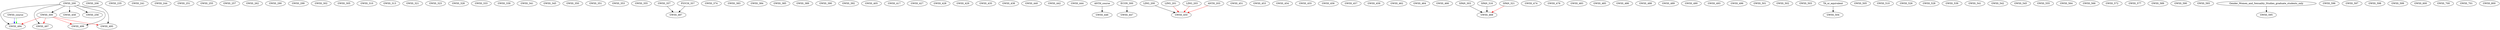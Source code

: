 digraph G {
    GWSS_200;
    GWSS_206;
    GWSS_235;
    GWSS_241;
    GWSS_244;
    GWSS_251;
    GWSS_255;
    edge [color=black];
    GWSS_200 -> GWSS_256;
    GWSS_257;
    GWSS_262;
    GWSS_290;
    GWSS_299;
    edge [color=black];
    GWSS_200 -> GWSS_300;
    GWSS_302;
    GWSS_305;
    GWSS_310;
    GWSS_313;
    GWSS_321;
    GWSS_323;
    GWSS_328;
    GWSS_333;
    GWSS_339;
    GWSS_341;
    GWSS_345;
    GWSS_350;
    GWSS_351;
    GWSS_353;
    GWSS_355;
    GWSS_357;
    GWSS_374;
    GWSS_383;
    GWSS_384;
    GWSS_385;
    GWSS_389;
    GWSS_390;
    GWSS_392;
    GWSS_405;
    GWSS_417;
    GWSS_427;
    GWSS_428;
    GWSS_429;
    GWSS_435;
    GWSS_438;
    GWSS_440;
    GWSS_442;
    GWSS_444;
    edge [color=black];
    ANTH_course -> GWSS_446;
    edge [color=black];
    ECON_300 -> GWSS_447;
    edge [color=black];
    LING_200 -> GWSS_450;
    edge [color=red];
    LING_201 -> GWSS_450;
    LING_203 -> GWSS_450;
    ANTH_203 -> GWSS_450;
    GWSS_451;
    GWSS_453;
    GWSS_454;
    GWSS_455;
    GWSS_456;
    GWSS_457;
    edge [color=black];
    GWSS_200 -> GWSS_458;
    GWSS_459;
    GWSS_462;
    GWSS_464;
    GWSS_466;
    edge [color=black];
    SPAN_303 -> GWSS_468;
    SPAN_316 -> GWSS_468;
    edge [color=red];
    SPAN_321 -> GWSS_468;
    GWSS_474;
    GWSS_476;
    GWSS_483;
    GWSS_485;
    GWSS_486;
    edge [color=black];
    PSYCH_357 -> GWSS_487;
    GWSS_357 -> GWSS_487;
    GWSS_488;
    GWSS_489;
    GWSS_490;
    GWSS_493;
    edge [color=black];
    GWSS_200 -> GWSS_494;
    edge [color=red];
    GWSS_300 -> GWSS_494;
    edge [color=blue];
    GWSS_course -> GWSS_494;
    edge [color=green];
    GWSS_course -> GWSS_494;
    edge [color=black];
    GWSS_200 -> GWSS_495;
    edge [color=red];
    GWSS_300 -> GWSS_495;
    GWSS_496;
    edge [color=black];
    GWSS_200 -> GWSS_497;
    edge [color=red];
    GWSS_300 -> GWSS_497;
    edge [color=black];
    GWSS_200 -> GWSS_499;
    edge [color=red];
    GWSS_300 -> GWSS_499;
    GWSS_501;
    GWSS_502;
    GWSS_503;
    edge [color=black];
    TA_or_equivalent -> GWSS_504;
    GWSS_505;
    GWSS_510;
    GWSS_526;
    GWSS_528;
    GWSS_539;
    GWSS_541;
    GWSS_542;
    GWSS_545;
    GWSS_555;
    GWSS_564;
    GWSS_566;
    GWSS_572;
    GWSS_577;
    GWSS_589;
    GWSS_590;
    GWSS_593;
    edge [color=black];
    Gender_Women_and_Sexuality_Studies_graduate_students_only -> GWSS_595;
    GWSS_596;
    GWSS_597;
    GWSS_598;
    GWSS_599;
    GWSS_600;
    GWSS_700;
    GWSS_701;
    GWSS_800;
}
